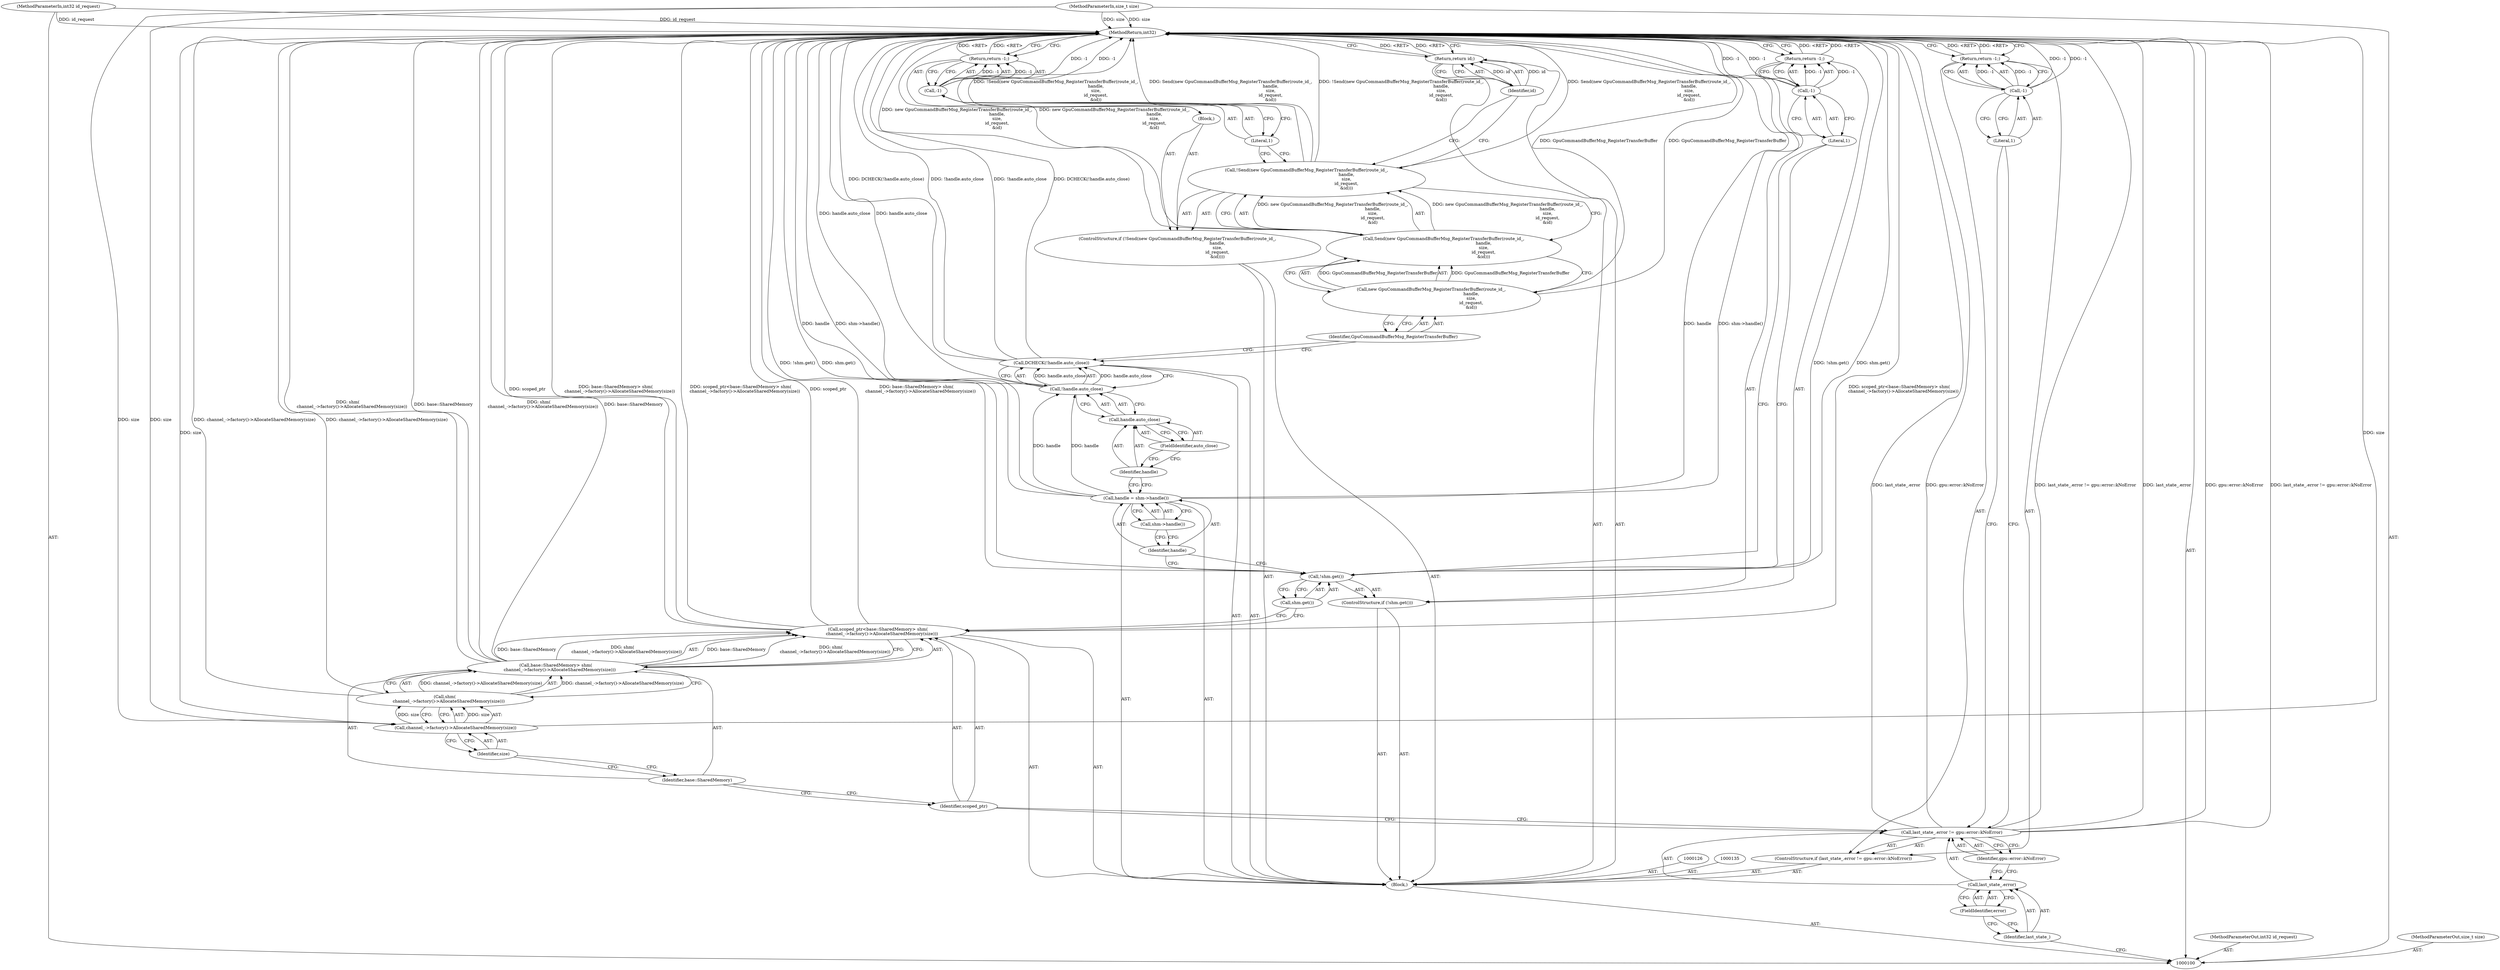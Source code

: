 digraph "1_Chrome_cd0bd79d6ebdb72183e6f0833673464cc10b3600_9" {
"1000147" [label="(MethodReturn,int32)"];
"1000127" [label="(Call,handle = shm->handle())"];
"1000128" [label="(Identifier,handle)"];
"1000129" [label="(Call,shm->handle())"];
"1000131" [label="(Call,!handle.auto_close)"];
"1000132" [label="(Call,handle.auto_close)"];
"1000133" [label="(Identifier,handle)"];
"1000134" [label="(FieldIdentifier,auto_close)"];
"1000130" [label="(Call,DCHECK(!handle.auto_close))"];
"1000139" [label="(Call,new GpuCommandBufferMsg_RegisterTransferBuffer(route_id_,\n                                                           handle,\n                                                           size,\n                                                           id_request,\n                                                           &id))"];
"1000140" [label="(Identifier,GpuCommandBufferMsg_RegisterTransferBuffer)"];
"1000136" [label="(ControlStructure,if (!Send(new GpuCommandBufferMsg_RegisterTransferBuffer(route_id_,\n                                                           handle,\n                                                           size,\n                                                           id_request,\n                                                           &id))))"];
"1000137" [label="(Call,!Send(new GpuCommandBufferMsg_RegisterTransferBuffer(route_id_,\n                                                           handle,\n                                                           size,\n                                                           id_request,\n                                                           &id)))"];
"1000138" [label="(Call,Send(new GpuCommandBufferMsg_RegisterTransferBuffer(route_id_,\n                                                           handle,\n                                                           size,\n                                                           id_request,\n                                                           &id)))"];
"1000102" [label="(MethodParameterIn,int32 id_request)"];
"1000215" [label="(MethodParameterOut,int32 id_request)"];
"1000103" [label="(Block,)"];
"1000101" [label="(MethodParameterIn,size_t size)"];
"1000214" [label="(MethodParameterOut,size_t size)"];
"1000141" [label="(Block,)"];
"1000143" [label="(Call,-1)"];
"1000144" [label="(Literal,1)"];
"1000142" [label="(Return,return -1;)"];
"1000145" [label="(Return,return id;)"];
"1000146" [label="(Identifier,id)"];
"1000108" [label="(FieldIdentifier,error)"];
"1000104" [label="(ControlStructure,if (last_state_.error != gpu::error::kNoError))"];
"1000109" [label="(Identifier,gpu::error::kNoError)"];
"1000105" [label="(Call,last_state_.error != gpu::error::kNoError)"];
"1000106" [label="(Call,last_state_.error)"];
"1000107" [label="(Identifier,last_state_)"];
"1000111" [label="(Call,-1)"];
"1000112" [label="(Literal,1)"];
"1000110" [label="(Return,return -1;)"];
"1000115" [label="(Call,base::SharedMemory> shm(\n      channel_->factory()->AllocateSharedMemory(size)))"];
"1000116" [label="(Identifier,base::SharedMemory)"];
"1000113" [label="(Call,scoped_ptr<base::SharedMemory> shm(\n      channel_->factory()->AllocateSharedMemory(size)))"];
"1000114" [label="(Identifier,scoped_ptr)"];
"1000117" [label="(Call,shm(\n      channel_->factory()->AllocateSharedMemory(size)))"];
"1000119" [label="(Identifier,size)"];
"1000118" [label="(Call,channel_->factory()->AllocateSharedMemory(size))"];
"1000120" [label="(ControlStructure,if (!shm.get()))"];
"1000121" [label="(Call,!shm.get())"];
"1000122" [label="(Call,shm.get())"];
"1000124" [label="(Call,-1)"];
"1000125" [label="(Literal,1)"];
"1000123" [label="(Return,return -1;)"];
"1000147" -> "1000100"  [label="AST: "];
"1000147" -> "1000110"  [label="CFG: "];
"1000147" -> "1000123"  [label="CFG: "];
"1000147" -> "1000142"  [label="CFG: "];
"1000147" -> "1000145"  [label="CFG: "];
"1000145" -> "1000147"  [label="DDG: <RET>"];
"1000115" -> "1000147"  [label="DDG: shm(\n      channel_->factory()->AllocateSharedMemory(size))"];
"1000115" -> "1000147"  [label="DDG: base::SharedMemory"];
"1000130" -> "1000147"  [label="DDG: DCHECK(!handle.auto_close)"];
"1000130" -> "1000147"  [label="DDG: !handle.auto_close"];
"1000105" -> "1000147"  [label="DDG: last_state_.error != gpu::error::kNoError"];
"1000105" -> "1000147"  [label="DDG: last_state_.error"];
"1000105" -> "1000147"  [label="DDG: gpu::error::kNoError"];
"1000113" -> "1000147"  [label="DDG: scoped_ptr"];
"1000113" -> "1000147"  [label="DDG: base::SharedMemory> shm(\n      channel_->factory()->AllocateSharedMemory(size))"];
"1000113" -> "1000147"  [label="DDG: scoped_ptr<base::SharedMemory> shm(\n      channel_->factory()->AllocateSharedMemory(size))"];
"1000139" -> "1000147"  [label="DDG: GpuCommandBufferMsg_RegisterTransferBuffer"];
"1000127" -> "1000147"  [label="DDG: shm->handle()"];
"1000127" -> "1000147"  [label="DDG: handle"];
"1000117" -> "1000147"  [label="DDG: channel_->factory()->AllocateSharedMemory(size)"];
"1000102" -> "1000147"  [label="DDG: id_request"];
"1000118" -> "1000147"  [label="DDG: size"];
"1000131" -> "1000147"  [label="DDG: handle.auto_close"];
"1000138" -> "1000147"  [label="DDG: new GpuCommandBufferMsg_RegisterTransferBuffer(route_id_,\n                                                           handle,\n                                                           size,\n                                                           id_request,\n                                                           &id)"];
"1000121" -> "1000147"  [label="DDG: !shm.get()"];
"1000121" -> "1000147"  [label="DDG: shm.get()"];
"1000101" -> "1000147"  [label="DDG: size"];
"1000143" -> "1000147"  [label="DDG: -1"];
"1000137" -> "1000147"  [label="DDG: Send(new GpuCommandBufferMsg_RegisterTransferBuffer(route_id_,\n                                                           handle,\n                                                           size,\n                                                           id_request,\n                                                           &id))"];
"1000137" -> "1000147"  [label="DDG: !Send(new GpuCommandBufferMsg_RegisterTransferBuffer(route_id_,\n                                                           handle,\n                                                           size,\n                                                           id_request,\n                                                           &id))"];
"1000111" -> "1000147"  [label="DDG: -1"];
"1000124" -> "1000147"  [label="DDG: -1"];
"1000142" -> "1000147"  [label="DDG: <RET>"];
"1000110" -> "1000147"  [label="DDG: <RET>"];
"1000123" -> "1000147"  [label="DDG: <RET>"];
"1000127" -> "1000103"  [label="AST: "];
"1000127" -> "1000129"  [label="CFG: "];
"1000128" -> "1000127"  [label="AST: "];
"1000129" -> "1000127"  [label="AST: "];
"1000133" -> "1000127"  [label="CFG: "];
"1000127" -> "1000147"  [label="DDG: shm->handle()"];
"1000127" -> "1000147"  [label="DDG: handle"];
"1000127" -> "1000131"  [label="DDG: handle"];
"1000128" -> "1000127"  [label="AST: "];
"1000128" -> "1000121"  [label="CFG: "];
"1000129" -> "1000128"  [label="CFG: "];
"1000129" -> "1000127"  [label="AST: "];
"1000129" -> "1000128"  [label="CFG: "];
"1000127" -> "1000129"  [label="CFG: "];
"1000131" -> "1000130"  [label="AST: "];
"1000131" -> "1000132"  [label="CFG: "];
"1000132" -> "1000131"  [label="AST: "];
"1000130" -> "1000131"  [label="CFG: "];
"1000131" -> "1000147"  [label="DDG: handle.auto_close"];
"1000131" -> "1000130"  [label="DDG: handle.auto_close"];
"1000127" -> "1000131"  [label="DDG: handle"];
"1000132" -> "1000131"  [label="AST: "];
"1000132" -> "1000134"  [label="CFG: "];
"1000133" -> "1000132"  [label="AST: "];
"1000134" -> "1000132"  [label="AST: "];
"1000131" -> "1000132"  [label="CFG: "];
"1000133" -> "1000132"  [label="AST: "];
"1000133" -> "1000127"  [label="CFG: "];
"1000134" -> "1000133"  [label="CFG: "];
"1000134" -> "1000132"  [label="AST: "];
"1000134" -> "1000133"  [label="CFG: "];
"1000132" -> "1000134"  [label="CFG: "];
"1000130" -> "1000103"  [label="AST: "];
"1000130" -> "1000131"  [label="CFG: "];
"1000131" -> "1000130"  [label="AST: "];
"1000140" -> "1000130"  [label="CFG: "];
"1000130" -> "1000147"  [label="DDG: DCHECK(!handle.auto_close)"];
"1000130" -> "1000147"  [label="DDG: !handle.auto_close"];
"1000131" -> "1000130"  [label="DDG: handle.auto_close"];
"1000139" -> "1000138"  [label="AST: "];
"1000139" -> "1000140"  [label="CFG: "];
"1000140" -> "1000139"  [label="AST: "];
"1000138" -> "1000139"  [label="CFG: "];
"1000139" -> "1000147"  [label="DDG: GpuCommandBufferMsg_RegisterTransferBuffer"];
"1000139" -> "1000138"  [label="DDG: GpuCommandBufferMsg_RegisterTransferBuffer"];
"1000140" -> "1000139"  [label="AST: "];
"1000140" -> "1000130"  [label="CFG: "];
"1000139" -> "1000140"  [label="CFG: "];
"1000136" -> "1000103"  [label="AST: "];
"1000137" -> "1000136"  [label="AST: "];
"1000141" -> "1000136"  [label="AST: "];
"1000137" -> "1000136"  [label="AST: "];
"1000137" -> "1000138"  [label="CFG: "];
"1000138" -> "1000137"  [label="AST: "];
"1000144" -> "1000137"  [label="CFG: "];
"1000146" -> "1000137"  [label="CFG: "];
"1000137" -> "1000147"  [label="DDG: Send(new GpuCommandBufferMsg_RegisterTransferBuffer(route_id_,\n                                                           handle,\n                                                           size,\n                                                           id_request,\n                                                           &id))"];
"1000137" -> "1000147"  [label="DDG: !Send(new GpuCommandBufferMsg_RegisterTransferBuffer(route_id_,\n                                                           handle,\n                                                           size,\n                                                           id_request,\n                                                           &id))"];
"1000138" -> "1000137"  [label="DDG: new GpuCommandBufferMsg_RegisterTransferBuffer(route_id_,\n                                                           handle,\n                                                           size,\n                                                           id_request,\n                                                           &id)"];
"1000138" -> "1000137"  [label="AST: "];
"1000138" -> "1000139"  [label="CFG: "];
"1000139" -> "1000138"  [label="AST: "];
"1000137" -> "1000138"  [label="CFG: "];
"1000138" -> "1000147"  [label="DDG: new GpuCommandBufferMsg_RegisterTransferBuffer(route_id_,\n                                                           handle,\n                                                           size,\n                                                           id_request,\n                                                           &id)"];
"1000138" -> "1000137"  [label="DDG: new GpuCommandBufferMsg_RegisterTransferBuffer(route_id_,\n                                                           handle,\n                                                           size,\n                                                           id_request,\n                                                           &id)"];
"1000139" -> "1000138"  [label="DDG: GpuCommandBufferMsg_RegisterTransferBuffer"];
"1000102" -> "1000100"  [label="AST: "];
"1000102" -> "1000147"  [label="DDG: id_request"];
"1000215" -> "1000100"  [label="AST: "];
"1000103" -> "1000100"  [label="AST: "];
"1000104" -> "1000103"  [label="AST: "];
"1000113" -> "1000103"  [label="AST: "];
"1000120" -> "1000103"  [label="AST: "];
"1000126" -> "1000103"  [label="AST: "];
"1000127" -> "1000103"  [label="AST: "];
"1000130" -> "1000103"  [label="AST: "];
"1000135" -> "1000103"  [label="AST: "];
"1000136" -> "1000103"  [label="AST: "];
"1000145" -> "1000103"  [label="AST: "];
"1000101" -> "1000100"  [label="AST: "];
"1000101" -> "1000147"  [label="DDG: size"];
"1000101" -> "1000118"  [label="DDG: size"];
"1000214" -> "1000100"  [label="AST: "];
"1000141" -> "1000136"  [label="AST: "];
"1000142" -> "1000141"  [label="AST: "];
"1000143" -> "1000142"  [label="AST: "];
"1000143" -> "1000144"  [label="CFG: "];
"1000144" -> "1000143"  [label="AST: "];
"1000142" -> "1000143"  [label="CFG: "];
"1000143" -> "1000147"  [label="DDG: -1"];
"1000143" -> "1000142"  [label="DDG: -1"];
"1000144" -> "1000143"  [label="AST: "];
"1000144" -> "1000137"  [label="CFG: "];
"1000143" -> "1000144"  [label="CFG: "];
"1000142" -> "1000141"  [label="AST: "];
"1000142" -> "1000143"  [label="CFG: "];
"1000143" -> "1000142"  [label="AST: "];
"1000147" -> "1000142"  [label="CFG: "];
"1000142" -> "1000147"  [label="DDG: <RET>"];
"1000143" -> "1000142"  [label="DDG: -1"];
"1000145" -> "1000103"  [label="AST: "];
"1000145" -> "1000146"  [label="CFG: "];
"1000146" -> "1000145"  [label="AST: "];
"1000147" -> "1000145"  [label="CFG: "];
"1000145" -> "1000147"  [label="DDG: <RET>"];
"1000146" -> "1000145"  [label="DDG: id"];
"1000146" -> "1000145"  [label="AST: "];
"1000146" -> "1000137"  [label="CFG: "];
"1000145" -> "1000146"  [label="CFG: "];
"1000146" -> "1000145"  [label="DDG: id"];
"1000108" -> "1000106"  [label="AST: "];
"1000108" -> "1000107"  [label="CFG: "];
"1000106" -> "1000108"  [label="CFG: "];
"1000104" -> "1000103"  [label="AST: "];
"1000105" -> "1000104"  [label="AST: "];
"1000110" -> "1000104"  [label="AST: "];
"1000109" -> "1000105"  [label="AST: "];
"1000109" -> "1000106"  [label="CFG: "];
"1000105" -> "1000109"  [label="CFG: "];
"1000105" -> "1000104"  [label="AST: "];
"1000105" -> "1000109"  [label="CFG: "];
"1000106" -> "1000105"  [label="AST: "];
"1000109" -> "1000105"  [label="AST: "];
"1000112" -> "1000105"  [label="CFG: "];
"1000114" -> "1000105"  [label="CFG: "];
"1000105" -> "1000147"  [label="DDG: last_state_.error != gpu::error::kNoError"];
"1000105" -> "1000147"  [label="DDG: last_state_.error"];
"1000105" -> "1000147"  [label="DDG: gpu::error::kNoError"];
"1000106" -> "1000105"  [label="AST: "];
"1000106" -> "1000108"  [label="CFG: "];
"1000107" -> "1000106"  [label="AST: "];
"1000108" -> "1000106"  [label="AST: "];
"1000109" -> "1000106"  [label="CFG: "];
"1000107" -> "1000106"  [label="AST: "];
"1000107" -> "1000100"  [label="CFG: "];
"1000108" -> "1000107"  [label="CFG: "];
"1000111" -> "1000110"  [label="AST: "];
"1000111" -> "1000112"  [label="CFG: "];
"1000112" -> "1000111"  [label="AST: "];
"1000110" -> "1000111"  [label="CFG: "];
"1000111" -> "1000147"  [label="DDG: -1"];
"1000111" -> "1000110"  [label="DDG: -1"];
"1000112" -> "1000111"  [label="AST: "];
"1000112" -> "1000105"  [label="CFG: "];
"1000111" -> "1000112"  [label="CFG: "];
"1000110" -> "1000104"  [label="AST: "];
"1000110" -> "1000111"  [label="CFG: "];
"1000111" -> "1000110"  [label="AST: "];
"1000147" -> "1000110"  [label="CFG: "];
"1000110" -> "1000147"  [label="DDG: <RET>"];
"1000111" -> "1000110"  [label="DDG: -1"];
"1000115" -> "1000113"  [label="AST: "];
"1000115" -> "1000117"  [label="CFG: "];
"1000116" -> "1000115"  [label="AST: "];
"1000117" -> "1000115"  [label="AST: "];
"1000113" -> "1000115"  [label="CFG: "];
"1000115" -> "1000147"  [label="DDG: shm(\n      channel_->factory()->AllocateSharedMemory(size))"];
"1000115" -> "1000147"  [label="DDG: base::SharedMemory"];
"1000115" -> "1000113"  [label="DDG: base::SharedMemory"];
"1000115" -> "1000113"  [label="DDG: shm(\n      channel_->factory()->AllocateSharedMemory(size))"];
"1000117" -> "1000115"  [label="DDG: channel_->factory()->AllocateSharedMemory(size)"];
"1000116" -> "1000115"  [label="AST: "];
"1000116" -> "1000114"  [label="CFG: "];
"1000119" -> "1000116"  [label="CFG: "];
"1000113" -> "1000103"  [label="AST: "];
"1000113" -> "1000115"  [label="CFG: "];
"1000114" -> "1000113"  [label="AST: "];
"1000115" -> "1000113"  [label="AST: "];
"1000122" -> "1000113"  [label="CFG: "];
"1000113" -> "1000147"  [label="DDG: scoped_ptr"];
"1000113" -> "1000147"  [label="DDG: base::SharedMemory> shm(\n      channel_->factory()->AllocateSharedMemory(size))"];
"1000113" -> "1000147"  [label="DDG: scoped_ptr<base::SharedMemory> shm(\n      channel_->factory()->AllocateSharedMemory(size))"];
"1000115" -> "1000113"  [label="DDG: base::SharedMemory"];
"1000115" -> "1000113"  [label="DDG: shm(\n      channel_->factory()->AllocateSharedMemory(size))"];
"1000114" -> "1000113"  [label="AST: "];
"1000114" -> "1000105"  [label="CFG: "];
"1000116" -> "1000114"  [label="CFG: "];
"1000117" -> "1000115"  [label="AST: "];
"1000117" -> "1000118"  [label="CFG: "];
"1000118" -> "1000117"  [label="AST: "];
"1000115" -> "1000117"  [label="CFG: "];
"1000117" -> "1000147"  [label="DDG: channel_->factory()->AllocateSharedMemory(size)"];
"1000117" -> "1000115"  [label="DDG: channel_->factory()->AllocateSharedMemory(size)"];
"1000118" -> "1000117"  [label="DDG: size"];
"1000119" -> "1000118"  [label="AST: "];
"1000119" -> "1000116"  [label="CFG: "];
"1000118" -> "1000119"  [label="CFG: "];
"1000118" -> "1000117"  [label="AST: "];
"1000118" -> "1000119"  [label="CFG: "];
"1000119" -> "1000118"  [label="AST: "];
"1000117" -> "1000118"  [label="CFG: "];
"1000118" -> "1000147"  [label="DDG: size"];
"1000118" -> "1000117"  [label="DDG: size"];
"1000101" -> "1000118"  [label="DDG: size"];
"1000120" -> "1000103"  [label="AST: "];
"1000121" -> "1000120"  [label="AST: "];
"1000123" -> "1000120"  [label="AST: "];
"1000121" -> "1000120"  [label="AST: "];
"1000121" -> "1000122"  [label="CFG: "];
"1000122" -> "1000121"  [label="AST: "];
"1000125" -> "1000121"  [label="CFG: "];
"1000128" -> "1000121"  [label="CFG: "];
"1000121" -> "1000147"  [label="DDG: !shm.get()"];
"1000121" -> "1000147"  [label="DDG: shm.get()"];
"1000122" -> "1000121"  [label="AST: "];
"1000122" -> "1000113"  [label="CFG: "];
"1000121" -> "1000122"  [label="CFG: "];
"1000124" -> "1000123"  [label="AST: "];
"1000124" -> "1000125"  [label="CFG: "];
"1000125" -> "1000124"  [label="AST: "];
"1000123" -> "1000124"  [label="CFG: "];
"1000124" -> "1000147"  [label="DDG: -1"];
"1000124" -> "1000123"  [label="DDG: -1"];
"1000125" -> "1000124"  [label="AST: "];
"1000125" -> "1000121"  [label="CFG: "];
"1000124" -> "1000125"  [label="CFG: "];
"1000123" -> "1000120"  [label="AST: "];
"1000123" -> "1000124"  [label="CFG: "];
"1000124" -> "1000123"  [label="AST: "];
"1000147" -> "1000123"  [label="CFG: "];
"1000123" -> "1000147"  [label="DDG: <RET>"];
"1000124" -> "1000123"  [label="DDG: -1"];
}
